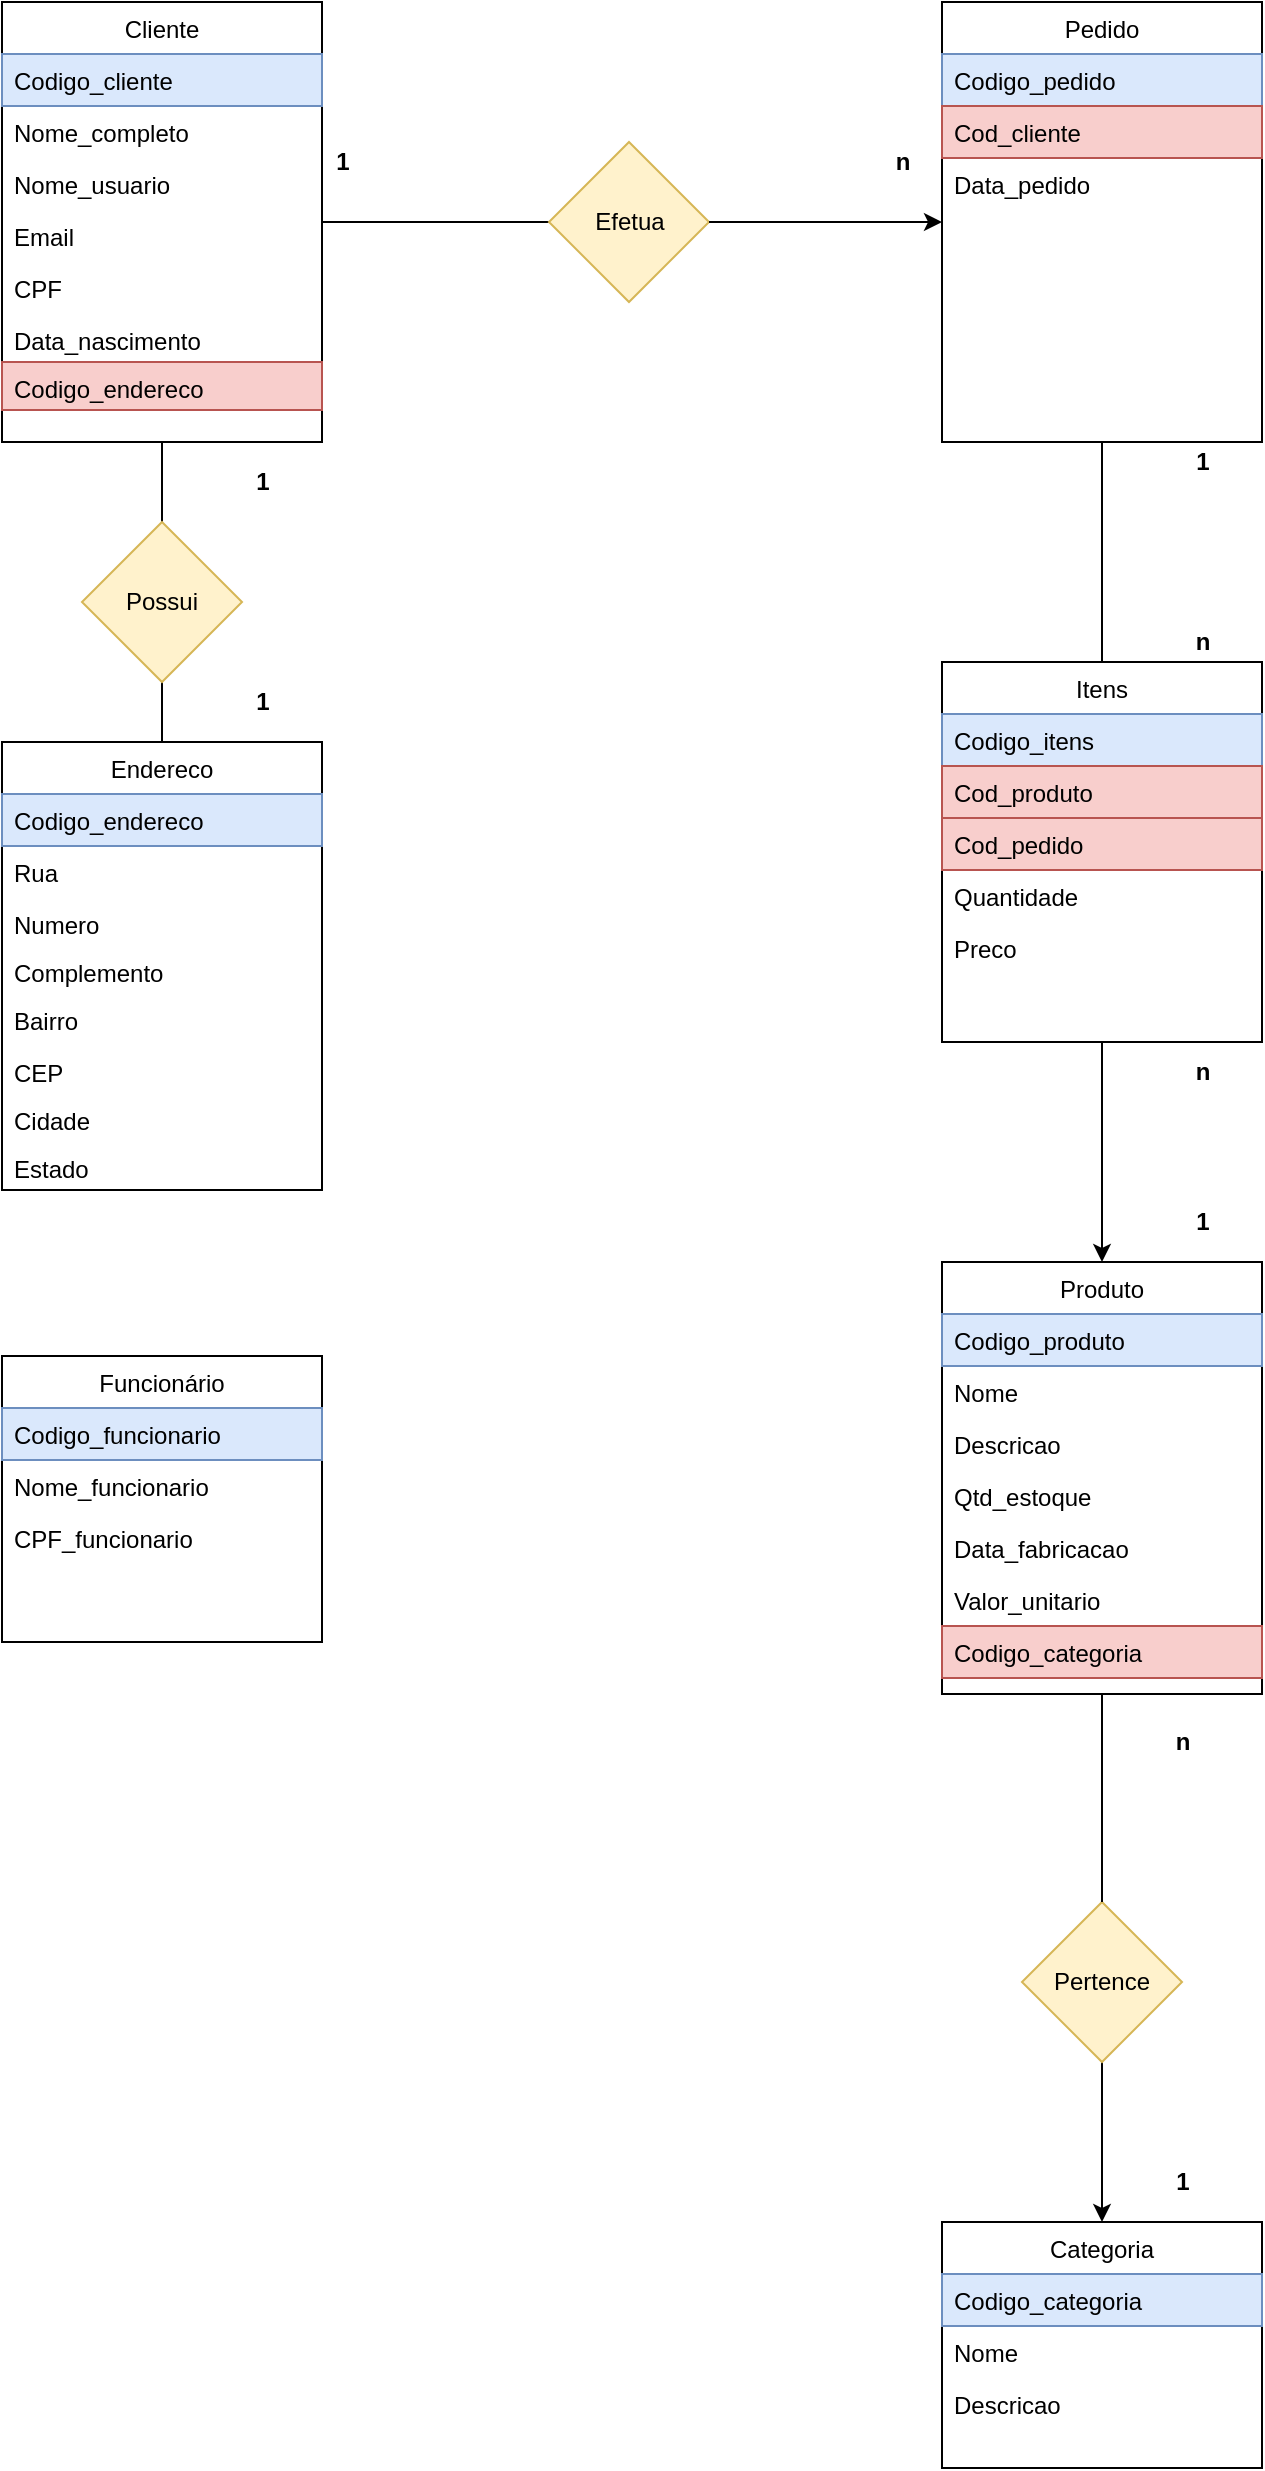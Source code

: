 <mxfile version="13.4.9" type="device"><diagram id="7XByC3TgqeYXK9DYhtNV" name="Page-1"><mxGraphModel dx="781" dy="417" grid="1" gridSize="10" guides="1" tooltips="1" connect="1" arrows="1" fold="1" page="1" pageScale="1" pageWidth="827" pageHeight="1169" math="0" shadow="0"><root><mxCell id="0"/><mxCell id="1" parent="0"/><mxCell id="R2FV9IqvyFgUS6xULnEk-1" style="edgeStyle=orthogonalEdgeStyle;rounded=0;orthogonalLoop=1;jettySize=auto;html=1;entryX=0.5;entryY=0;entryDx=0;entryDy=0;" parent="1" source="R2FV9IqvyFgUS6xULnEk-51" target="R2FV9IqvyFgUS6xULnEk-36" edge="1"><mxGeometry relative="1" as="geometry"><mxPoint x="600" y="840" as="sourcePoint"/></mxGeometry></mxCell><mxCell id="R2FV9IqvyFgUS6xULnEk-2" value="" style="endArrow=none;html=1;entryX=0.5;entryY=1;entryDx=0;entryDy=0;exitX=0.5;exitY=0;exitDx=0;exitDy=0;" parent="1" source="R2FV9IqvyFgUS6xULnEk-51" target="R2FV9IqvyFgUS6xULnEk-20" edge="1"><mxGeometry width="50" height="50" relative="1" as="geometry"><mxPoint x="300" y="760" as="sourcePoint"/><mxPoint x="350" y="710" as="targetPoint"/></mxGeometry></mxCell><mxCell id="R2FV9IqvyFgUS6xULnEk-3" value="Pedido" style="swimlane;fontStyle=0;align=center;verticalAlign=top;childLayout=stackLayout;horizontal=1;startSize=26;horizontalStack=0;resizeParent=1;resizeLast=0;collapsible=1;marginBottom=0;rounded=0;shadow=0;strokeWidth=1;" parent="1" vertex="1"><mxGeometry x="520" y="50" width="160" height="220" as="geometry"><mxRectangle x="340" y="380" width="170" height="26" as="alternateBounds"/></mxGeometry></mxCell><mxCell id="R2FV9IqvyFgUS6xULnEk-4" value="Codigo_pedido" style="text;align=left;verticalAlign=top;spacingLeft=4;spacingRight=4;overflow=hidden;rotatable=0;points=[[0,0.5],[1,0.5]];portConstraint=eastwest;fillColor=#dae8fc;strokeColor=#6c8ebf;" parent="R2FV9IqvyFgUS6xULnEk-3" vertex="1"><mxGeometry y="26" width="160" height="26" as="geometry"/></mxCell><mxCell id="R2FV9IqvyFgUS6xULnEk-5" value="Cod_cliente" style="text;align=left;verticalAlign=top;spacingLeft=4;spacingRight=4;overflow=hidden;rotatable=0;points=[[0,0.5],[1,0.5]];portConstraint=eastwest;fillColor=#f8cecc;strokeColor=#b85450;" parent="R2FV9IqvyFgUS6xULnEk-3" vertex="1"><mxGeometry y="52" width="160" height="26" as="geometry"/></mxCell><mxCell id="R2FV9IqvyFgUS6xULnEk-7" value="Data_pedido" style="text;align=left;verticalAlign=top;spacingLeft=4;spacingRight=4;overflow=hidden;rotatable=0;points=[[0,0.5],[1,0.5]];portConstraint=eastwest;" parent="R2FV9IqvyFgUS6xULnEk-3" vertex="1"><mxGeometry y="78" width="160" height="26" as="geometry"/></mxCell><mxCell id="R2FV9IqvyFgUS6xULnEk-8" value="Cliente" style="swimlane;fontStyle=0;align=center;verticalAlign=top;childLayout=stackLayout;horizontal=1;startSize=26;horizontalStack=0;resizeParent=1;resizeLast=0;collapsible=1;marginBottom=0;rounded=0;shadow=0;strokeWidth=1;" parent="1" vertex="1"><mxGeometry x="50" y="50" width="160" height="220" as="geometry"><mxRectangle x="230" y="140" width="160" height="26" as="alternateBounds"/></mxGeometry></mxCell><mxCell id="R2FV9IqvyFgUS6xULnEk-9" value="Codigo_cliente" style="text;align=left;verticalAlign=top;spacingLeft=4;spacingRight=4;overflow=hidden;rotatable=0;points=[[0,0.5],[1,0.5]];portConstraint=eastwest;fillColor=#dae8fc;strokeColor=#6c8ebf;" parent="R2FV9IqvyFgUS6xULnEk-8" vertex="1"><mxGeometry y="26" width="160" height="26" as="geometry"/></mxCell><mxCell id="R2FV9IqvyFgUS6xULnEk-10" value="Nome_completo" style="text;align=left;verticalAlign=top;spacingLeft=4;spacingRight=4;overflow=hidden;rotatable=0;points=[[0,0.5],[1,0.5]];portConstraint=eastwest;rounded=0;shadow=0;html=0;" parent="R2FV9IqvyFgUS6xULnEk-8" vertex="1"><mxGeometry y="52" width="160" height="26" as="geometry"/></mxCell><mxCell id="R2FV9IqvyFgUS6xULnEk-11" value="Nome_usuario" style="text;align=left;verticalAlign=top;spacingLeft=4;spacingRight=4;overflow=hidden;rotatable=0;points=[[0,0.5],[1,0.5]];portConstraint=eastwest;rounded=0;shadow=0;html=0;" parent="R2FV9IqvyFgUS6xULnEk-8" vertex="1"><mxGeometry y="78" width="160" height="26" as="geometry"/></mxCell><mxCell id="R2FV9IqvyFgUS6xULnEk-12" value="Email" style="text;align=left;verticalAlign=top;spacingLeft=4;spacingRight=4;overflow=hidden;rotatable=0;points=[[0,0.5],[1,0.5]];portConstraint=eastwest;" parent="R2FV9IqvyFgUS6xULnEk-8" vertex="1"><mxGeometry y="104" width="160" height="26" as="geometry"/></mxCell><mxCell id="R2FV9IqvyFgUS6xULnEk-13" value="CPF" style="text;align=left;verticalAlign=top;spacingLeft=4;spacingRight=4;overflow=hidden;rotatable=0;points=[[0,0.5],[1,0.5]];portConstraint=eastwest;" parent="R2FV9IqvyFgUS6xULnEk-8" vertex="1"><mxGeometry y="130" width="160" height="26" as="geometry"/></mxCell><mxCell id="R2FV9IqvyFgUS6xULnEk-14" value="Data_nascimento" style="text;align=left;verticalAlign=top;spacingLeft=4;spacingRight=4;overflow=hidden;rotatable=0;points=[[0,0.5],[1,0.5]];portConstraint=eastwest;" parent="R2FV9IqvyFgUS6xULnEk-8" vertex="1"><mxGeometry y="156" width="160" height="24" as="geometry"/></mxCell><mxCell id="R2FV9IqvyFgUS6xULnEk-15" value="Codigo_endereco" style="text;align=left;verticalAlign=top;spacingLeft=4;spacingRight=4;overflow=hidden;rotatable=0;points=[[0,0.5],[1,0.5]];portConstraint=eastwest;fillColor=#f8cecc;strokeColor=#b85450;" parent="R2FV9IqvyFgUS6xULnEk-8" vertex="1"><mxGeometry y="180" width="160" height="24" as="geometry"/></mxCell><mxCell id="R2FV9IqvyFgUS6xULnEk-16" value="Itens" style="swimlane;fontStyle=0;align=center;verticalAlign=top;childLayout=stackLayout;horizontal=1;startSize=26;horizontalStack=0;resizeParent=1;resizeLast=0;collapsible=1;marginBottom=0;rounded=0;shadow=0;strokeWidth=1;" parent="1" vertex="1"><mxGeometry x="520" y="380" width="160" height="190" as="geometry"><mxRectangle x="340" y="380" width="170" height="26" as="alternateBounds"/></mxGeometry></mxCell><mxCell id="R2FV9IqvyFgUS6xULnEk-17" value="Codigo_itens" style="text;align=left;verticalAlign=top;spacingLeft=4;spacingRight=4;overflow=hidden;rotatable=0;points=[[0,0.5],[1,0.5]];portConstraint=eastwest;fillColor=#dae8fc;strokeColor=#6c8ebf;" parent="R2FV9IqvyFgUS6xULnEk-16" vertex="1"><mxGeometry y="26" width="160" height="26" as="geometry"/></mxCell><mxCell id="R2FV9IqvyFgUS6xULnEk-18" value="Cod_produto" style="text;align=left;verticalAlign=top;spacingLeft=4;spacingRight=4;overflow=hidden;rotatable=0;points=[[0,0.5],[1,0.5]];portConstraint=eastwest;fillColor=#f8cecc;strokeColor=#b85450;" parent="R2FV9IqvyFgUS6xULnEk-16" vertex="1"><mxGeometry y="52" width="160" height="26" as="geometry"/></mxCell><mxCell id="R2FV9IqvyFgUS6xULnEk-19" value="Cod_pedido" style="text;align=left;verticalAlign=top;spacingLeft=4;spacingRight=4;overflow=hidden;rotatable=0;points=[[0,0.5],[1,0.5]];portConstraint=eastwest;fillColor=#f8cecc;strokeColor=#b85450;" parent="R2FV9IqvyFgUS6xULnEk-16" vertex="1"><mxGeometry y="78" width="160" height="26" as="geometry"/></mxCell><mxCell id="R2FV9IqvyFgUS6xULnEk-78" value="Quantidade" style="text;align=left;verticalAlign=top;spacingLeft=4;spacingRight=4;overflow=hidden;rotatable=0;points=[[0,0.5],[1,0.5]];portConstraint=eastwest;" parent="R2FV9IqvyFgUS6xULnEk-16" vertex="1"><mxGeometry y="104" width="160" height="26" as="geometry"/></mxCell><mxCell id="R2FV9IqvyFgUS6xULnEk-79" value="Preco" style="text;align=left;verticalAlign=top;spacingLeft=4;spacingRight=4;overflow=hidden;rotatable=0;points=[[0,0.5],[1,0.5]];portConstraint=eastwest;" parent="R2FV9IqvyFgUS6xULnEk-16" vertex="1"><mxGeometry y="130" width="160" height="26" as="geometry"/></mxCell><mxCell id="R2FV9IqvyFgUS6xULnEk-20" value="Produto" style="swimlane;fontStyle=0;align=center;verticalAlign=top;childLayout=stackLayout;horizontal=1;startSize=26;horizontalStack=0;resizeParent=1;resizeLast=0;collapsible=1;marginBottom=0;rounded=0;shadow=0;strokeWidth=1;" parent="1" vertex="1"><mxGeometry x="520" y="680" width="160" height="216" as="geometry"><mxRectangle x="550" y="140" width="160" height="26" as="alternateBounds"/></mxGeometry></mxCell><mxCell id="R2FV9IqvyFgUS6xULnEk-21" value="Codigo_produto" style="text;align=left;verticalAlign=top;spacingLeft=4;spacingRight=4;overflow=hidden;rotatable=0;points=[[0,0.5],[1,0.5]];portConstraint=eastwest;fillColor=#dae8fc;strokeColor=#6c8ebf;" parent="R2FV9IqvyFgUS6xULnEk-20" vertex="1"><mxGeometry y="26" width="160" height="26" as="geometry"/></mxCell><mxCell id="R2FV9IqvyFgUS6xULnEk-22" value="Nome" style="text;align=left;verticalAlign=top;spacingLeft=4;spacingRight=4;overflow=hidden;rotatable=0;points=[[0,0.5],[1,0.5]];portConstraint=eastwest;rounded=0;shadow=0;html=0;" parent="R2FV9IqvyFgUS6xULnEk-20" vertex="1"><mxGeometry y="52" width="160" height="26" as="geometry"/></mxCell><mxCell id="R2FV9IqvyFgUS6xULnEk-23" value="Descricao" style="text;align=left;verticalAlign=top;spacingLeft=4;spacingRight=4;overflow=hidden;rotatable=0;points=[[0,0.5],[1,0.5]];portConstraint=eastwest;rounded=0;shadow=0;html=0;" parent="R2FV9IqvyFgUS6xULnEk-20" vertex="1"><mxGeometry y="78" width="160" height="26" as="geometry"/></mxCell><mxCell id="R2FV9IqvyFgUS6xULnEk-24" value="Qtd_estoque" style="text;align=left;verticalAlign=top;spacingLeft=4;spacingRight=4;overflow=hidden;rotatable=0;points=[[0,0.5],[1,0.5]];portConstraint=eastwest;rounded=0;shadow=0;html=0;" parent="R2FV9IqvyFgUS6xULnEk-20" vertex="1"><mxGeometry y="104" width="160" height="26" as="geometry"/></mxCell><mxCell id="R2FV9IqvyFgUS6xULnEk-25" value="Data_fabricacao" style="text;align=left;verticalAlign=top;spacingLeft=4;spacingRight=4;overflow=hidden;rotatable=0;points=[[0,0.5],[1,0.5]];portConstraint=eastwest;rounded=0;shadow=0;html=0;" parent="R2FV9IqvyFgUS6xULnEk-20" vertex="1"><mxGeometry y="130" width="160" height="26" as="geometry"/></mxCell><mxCell id="R2FV9IqvyFgUS6xULnEk-26" value="Valor_unitario" style="text;align=left;verticalAlign=top;spacingLeft=4;spacingRight=4;overflow=hidden;rotatable=0;points=[[0,0.5],[1,0.5]];portConstraint=eastwest;" parent="R2FV9IqvyFgUS6xULnEk-20" vertex="1"><mxGeometry y="156" width="160" height="26" as="geometry"/></mxCell><mxCell id="X2IY_FMZLnofsHanegUE-1" value="Codigo_categoria" style="text;align=left;verticalAlign=top;spacingLeft=4;spacingRight=4;overflow=hidden;rotatable=0;points=[[0,0.5],[1,0.5]];portConstraint=eastwest;rounded=0;shadow=0;html=0;fillColor=#f8cecc;strokeColor=#b85450;" parent="R2FV9IqvyFgUS6xULnEk-20" vertex="1"><mxGeometry y="182" width="160" height="26" as="geometry"/></mxCell><mxCell id="R2FV9IqvyFgUS6xULnEk-63" value="Endereco" style="swimlane;fontStyle=0;align=center;verticalAlign=top;childLayout=stackLayout;horizontal=1;startSize=26;horizontalStack=0;resizeParent=1;resizeLast=0;collapsible=1;marginBottom=0;rounded=0;shadow=0;strokeWidth=1;" parent="1" vertex="1"><mxGeometry x="50" y="420" width="160" height="224" as="geometry"><mxRectangle x="230" y="140" width="160" height="26" as="alternateBounds"/></mxGeometry></mxCell><mxCell id="R2FV9IqvyFgUS6xULnEk-64" value="Codigo_endereco" style="text;align=left;verticalAlign=top;spacingLeft=4;spacingRight=4;overflow=hidden;rotatable=0;points=[[0,0.5],[1,0.5]];portConstraint=eastwest;fillColor=#dae8fc;strokeColor=#6c8ebf;" parent="R2FV9IqvyFgUS6xULnEk-63" vertex="1"><mxGeometry y="26" width="160" height="26" as="geometry"/></mxCell><mxCell id="R2FV9IqvyFgUS6xULnEk-67" value="Rua" style="text;align=left;verticalAlign=top;spacingLeft=4;spacingRight=4;overflow=hidden;rotatable=0;points=[[0,0.5],[1,0.5]];portConstraint=eastwest;" parent="R2FV9IqvyFgUS6xULnEk-63" vertex="1"><mxGeometry y="52" width="160" height="26" as="geometry"/></mxCell><mxCell id="R2FV9IqvyFgUS6xULnEk-72" value="Numero" style="text;align=left;verticalAlign=top;spacingLeft=4;spacingRight=4;overflow=hidden;rotatable=0;points=[[0,0.5],[1,0.5]];portConstraint=eastwest;" parent="R2FV9IqvyFgUS6xULnEk-63" vertex="1"><mxGeometry y="78" width="160" height="24" as="geometry"/></mxCell><mxCell id="R2FV9IqvyFgUS6xULnEk-73" value="Complemento" style="text;align=left;verticalAlign=top;spacingLeft=4;spacingRight=4;overflow=hidden;rotatable=0;points=[[0,0.5],[1,0.5]];portConstraint=eastwest;" parent="R2FV9IqvyFgUS6xULnEk-63" vertex="1"><mxGeometry y="102" width="160" height="24" as="geometry"/></mxCell><mxCell id="R2FV9IqvyFgUS6xULnEk-68" value="Bairro" style="text;align=left;verticalAlign=top;spacingLeft=4;spacingRight=4;overflow=hidden;rotatable=0;points=[[0,0.5],[1,0.5]];portConstraint=eastwest;" parent="R2FV9IqvyFgUS6xULnEk-63" vertex="1"><mxGeometry y="126" width="160" height="26" as="geometry"/></mxCell><mxCell id="R2FV9IqvyFgUS6xULnEk-69" value="CEP" style="text;align=left;verticalAlign=top;spacingLeft=4;spacingRight=4;overflow=hidden;rotatable=0;points=[[0,0.5],[1,0.5]];portConstraint=eastwest;" parent="R2FV9IqvyFgUS6xULnEk-63" vertex="1"><mxGeometry y="152" width="160" height="24" as="geometry"/></mxCell><mxCell id="R2FV9IqvyFgUS6xULnEk-70" value="Cidade" style="text;align=left;verticalAlign=top;spacingLeft=4;spacingRight=4;overflow=hidden;rotatable=0;points=[[0,0.5],[1,0.5]];portConstraint=eastwest;" parent="R2FV9IqvyFgUS6xULnEk-63" vertex="1"><mxGeometry y="176" width="160" height="24" as="geometry"/></mxCell><mxCell id="R2FV9IqvyFgUS6xULnEk-71" value="Estado" style="text;align=left;verticalAlign=top;spacingLeft=4;spacingRight=4;overflow=hidden;rotatable=0;points=[[0,0.5],[1,0.5]];portConstraint=eastwest;" parent="R2FV9IqvyFgUS6xULnEk-63" vertex="1"><mxGeometry y="200" width="160" height="24" as="geometry"/></mxCell><mxCell id="R2FV9IqvyFgUS6xULnEk-32" value="Funcionário" style="swimlane;fontStyle=0;align=center;verticalAlign=top;childLayout=stackLayout;horizontal=1;startSize=26;horizontalStack=0;resizeParent=1;resizeLast=0;collapsible=1;marginBottom=0;rounded=0;shadow=0;strokeWidth=1;" parent="1" vertex="1"><mxGeometry x="50" y="727" width="160" height="143" as="geometry"><mxRectangle x="340" y="380" width="170" height="26" as="alternateBounds"/></mxGeometry></mxCell><mxCell id="R2FV9IqvyFgUS6xULnEk-33" value="Codigo_funcionario" style="text;align=left;verticalAlign=top;spacingLeft=4;spacingRight=4;overflow=hidden;rotatable=0;points=[[0,0.5],[1,0.5]];portConstraint=eastwest;fillColor=#dae8fc;strokeColor=#6c8ebf;" parent="R2FV9IqvyFgUS6xULnEk-32" vertex="1"><mxGeometry y="26" width="160" height="26" as="geometry"/></mxCell><mxCell id="R2FV9IqvyFgUS6xULnEk-34" value="Nome_funcionario" style="text;align=left;verticalAlign=top;spacingLeft=4;spacingRight=4;overflow=hidden;rotatable=0;points=[[0,0.5],[1,0.5]];portConstraint=eastwest;" parent="R2FV9IqvyFgUS6xULnEk-32" vertex="1"><mxGeometry y="52" width="160" height="26" as="geometry"/></mxCell><mxCell id="R2FV9IqvyFgUS6xULnEk-35" value="CPF_funcionario" style="text;align=left;verticalAlign=top;spacingLeft=4;spacingRight=4;overflow=hidden;rotatable=0;points=[[0,0.5],[1,0.5]];portConstraint=eastwest;" parent="R2FV9IqvyFgUS6xULnEk-32" vertex="1"><mxGeometry y="78" width="160" height="26" as="geometry"/></mxCell><mxCell id="R2FV9IqvyFgUS6xULnEk-36" value="Categoria" style="swimlane;fontStyle=0;align=center;verticalAlign=top;childLayout=stackLayout;horizontal=1;startSize=26;horizontalStack=0;resizeParent=1;resizeLast=0;collapsible=1;marginBottom=0;rounded=0;shadow=0;strokeWidth=1;" parent="1" vertex="1"><mxGeometry x="520" y="1160" width="160" height="123" as="geometry"><mxRectangle x="550" y="140" width="160" height="26" as="alternateBounds"/></mxGeometry></mxCell><mxCell id="R2FV9IqvyFgUS6xULnEk-37" value="Codigo_categoria" style="text;align=left;verticalAlign=top;spacingLeft=4;spacingRight=4;overflow=hidden;rotatable=0;points=[[0,0.5],[1,0.5]];portConstraint=eastwest;fillColor=#dae8fc;strokeColor=#6c8ebf;" parent="R2FV9IqvyFgUS6xULnEk-36" vertex="1"><mxGeometry y="26" width="160" height="26" as="geometry"/></mxCell><mxCell id="R2FV9IqvyFgUS6xULnEk-38" value="Nome" style="text;align=left;verticalAlign=top;spacingLeft=4;spacingRight=4;overflow=hidden;rotatable=0;points=[[0,0.5],[1,0.5]];portConstraint=eastwest;rounded=0;shadow=0;html=0;" parent="R2FV9IqvyFgUS6xULnEk-36" vertex="1"><mxGeometry y="52" width="160" height="26" as="geometry"/></mxCell><mxCell id="R2FV9IqvyFgUS6xULnEk-39" value="Descricao" style="text;align=left;verticalAlign=top;spacingLeft=4;spacingRight=4;overflow=hidden;rotatable=0;points=[[0,0.5],[1,0.5]];portConstraint=eastwest;rounded=0;shadow=0;html=0;" parent="R2FV9IqvyFgUS6xULnEk-36" vertex="1"><mxGeometry y="78" width="160" height="26" as="geometry"/></mxCell><mxCell id="R2FV9IqvyFgUS6xULnEk-40" value="&lt;b&gt;n&lt;/b&gt;" style="text;html=1;align=center;verticalAlign=middle;resizable=0;points=[];autosize=1;" parent="1" vertex="1"><mxGeometry x="630" y="910" width="20" height="20" as="geometry"/></mxCell><mxCell id="R2FV9IqvyFgUS6xULnEk-41" value="&lt;b&gt;1&lt;/b&gt;" style="text;html=1;align=center;verticalAlign=middle;resizable=0;points=[];autosize=1;" parent="1" vertex="1"><mxGeometry x="630" y="1130" width="20" height="20" as="geometry"/></mxCell><mxCell id="R2FV9IqvyFgUS6xULnEk-42" value="" style="endArrow=none;html=1;entryX=0;entryY=0.5;entryDx=0;entryDy=0;exitX=1;exitY=0.231;exitDx=0;exitDy=0;exitPerimeter=0;" parent="1" source="R2FV9IqvyFgUS6xULnEk-12" target="R2FV9IqvyFgUS6xULnEk-43" edge="1"><mxGeometry width="50" height="50" relative="1" as="geometry"><mxPoint x="205" y="160" as="sourcePoint"/><mxPoint x="310" y="167" as="targetPoint"/></mxGeometry></mxCell><mxCell id="R2FV9IqvyFgUS6xULnEk-43" value="Efetua" style="rhombus;whiteSpace=wrap;html=1;fillColor=#fff2cc;strokeColor=#d6b656;" parent="1" vertex="1"><mxGeometry x="323.5" y="120" width="80" height="80" as="geometry"/></mxCell><mxCell id="R2FV9IqvyFgUS6xULnEk-44" value="" style="endArrow=classic;html=1;exitX=1;exitY=0.5;exitDx=0;exitDy=0;" parent="1" source="R2FV9IqvyFgUS6xULnEk-43" edge="1"><mxGeometry width="50" height="50" relative="1" as="geometry"><mxPoint x="460" y="280" as="sourcePoint"/><mxPoint x="520" y="160" as="targetPoint"/></mxGeometry></mxCell><mxCell id="R2FV9IqvyFgUS6xULnEk-45" value="1" style="text;html=1;align=center;verticalAlign=middle;resizable=0;points=[];autosize=1;fontStyle=1" parent="1" vertex="1"><mxGeometry x="210" y="120" width="20" height="20" as="geometry"/></mxCell><mxCell id="R2FV9IqvyFgUS6xULnEk-46" value="&lt;b&gt;n&lt;/b&gt;" style="text;html=1;align=center;verticalAlign=middle;resizable=0;points=[];autosize=1;" parent="1" vertex="1"><mxGeometry x="490" y="120" width="20" height="20" as="geometry"/></mxCell><mxCell id="R2FV9IqvyFgUS6xULnEk-47" value="" style="endArrow=none;html=1;entryX=0.5;entryY=1;entryDx=0;entryDy=0;exitX=0.5;exitY=0;exitDx=0;exitDy=0;" parent="1" source="R2FV9IqvyFgUS6xULnEk-16" target="R2FV9IqvyFgUS6xULnEk-3" edge="1"><mxGeometry width="50" height="50" relative="1" as="geometry"><mxPoint x="600" y="310" as="sourcePoint"/><mxPoint x="510" y="230" as="targetPoint"/></mxGeometry></mxCell><mxCell id="R2FV9IqvyFgUS6xULnEk-48" value="" style="endArrow=classic;html=1;entryX=0.5;entryY=0;entryDx=0;entryDy=0;" parent="1" target="R2FV9IqvyFgUS6xULnEk-20" edge="1"><mxGeometry width="50" height="50" relative="1" as="geometry"><mxPoint x="600" y="570" as="sourcePoint"/><mxPoint x="510" y="370" as="targetPoint"/></mxGeometry></mxCell><mxCell id="R2FV9IqvyFgUS6xULnEk-49" value="&lt;b&gt;1&lt;/b&gt;" style="text;html=1;align=center;verticalAlign=middle;resizable=0;points=[];autosize=1;" parent="1" vertex="1"><mxGeometry x="640" y="270" width="20" height="20" as="geometry"/></mxCell><mxCell id="R2FV9IqvyFgUS6xULnEk-50" value="&lt;b&gt;n&lt;/b&gt;" style="text;html=1;align=center;verticalAlign=middle;resizable=0;points=[];autosize=1;" parent="1" vertex="1"><mxGeometry x="640" y="575" width="20" height="20" as="geometry"/></mxCell><mxCell id="R2FV9IqvyFgUS6xULnEk-51" value="Pertence" style="rhombus;whiteSpace=wrap;html=1;fillColor=#fff2cc;strokeColor=#d6b656;" parent="1" vertex="1"><mxGeometry x="560" y="1000" width="80" height="80" as="geometry"/></mxCell><mxCell id="R2FV9IqvyFgUS6xULnEk-52" style="rounded=0;orthogonalLoop=1;jettySize=auto;html=1;entryX=0.5;entryY=0;entryDx=0;entryDy=0;exitX=0.5;exitY=1;exitDx=0;exitDy=0;endArrow=none;endFill=0;" parent="1" source="R2FV9IqvyFgUS6xULnEk-20" target="R2FV9IqvyFgUS6xULnEk-51" edge="1"><mxGeometry relative="1" as="geometry"><mxPoint x="600" y="840" as="sourcePoint"/><mxPoint x="600" y="1160" as="targetPoint"/></mxGeometry></mxCell><mxCell id="R2FV9IqvyFgUS6xULnEk-57" value="&lt;b&gt;n&lt;/b&gt;" style="text;html=1;align=center;verticalAlign=middle;resizable=0;points=[];autosize=1;" parent="1" vertex="1"><mxGeometry x="640" y="360" width="20" height="20" as="geometry"/></mxCell><mxCell id="R2FV9IqvyFgUS6xULnEk-58" value="&lt;span&gt;1&lt;/span&gt;" style="text;html=1;align=center;verticalAlign=middle;resizable=0;points=[];autosize=1;fontStyle=1" parent="1" vertex="1"><mxGeometry x="640" y="650" width="20" height="20" as="geometry"/></mxCell><mxCell id="R2FV9IqvyFgUS6xULnEk-74" value="" style="endArrow=none;html=1;exitX=0.5;exitY=1;exitDx=0;exitDy=0;entryX=0.5;entryY=0;entryDx=0;entryDy=0;" parent="1" source="R2FV9IqvyFgUS6xULnEk-8" target="R2FV9IqvyFgUS6xULnEk-63" edge="1"><mxGeometry width="50" height="50" relative="1" as="geometry"><mxPoint x="390" y="420" as="sourcePoint"/><mxPoint x="440" y="370" as="targetPoint"/></mxGeometry></mxCell><mxCell id="R2FV9IqvyFgUS6xULnEk-75" value="Possui" style="rhombus;whiteSpace=wrap;html=1;fillColor=#fff2cc;strokeColor=#d6b656;" parent="1" vertex="1"><mxGeometry x="90" y="310" width="80" height="80" as="geometry"/></mxCell><mxCell id="R2FV9IqvyFgUS6xULnEk-76" value="1" style="text;html=1;align=center;verticalAlign=middle;resizable=0;points=[];autosize=1;fontStyle=1" parent="1" vertex="1"><mxGeometry x="170" y="280" width="20" height="20" as="geometry"/></mxCell><mxCell id="R2FV9IqvyFgUS6xULnEk-77" value="1" style="text;html=1;align=center;verticalAlign=middle;resizable=0;points=[];autosize=1;fontStyle=1" parent="1" vertex="1"><mxGeometry x="170" y="390" width="20" height="20" as="geometry"/></mxCell></root></mxGraphModel></diagram></mxfile>
